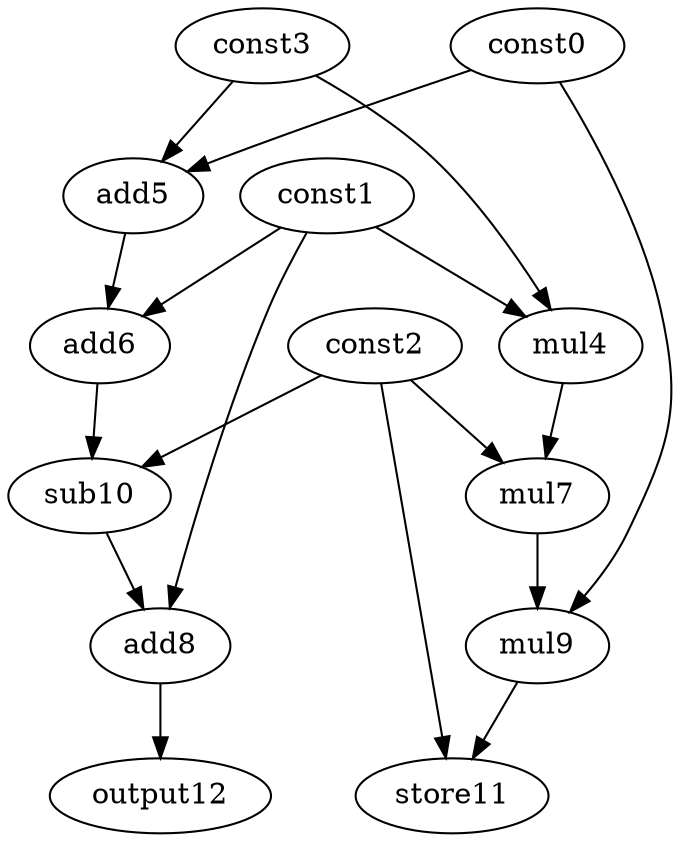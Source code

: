 digraph G { 
const0[opcode=const]; 
const1[opcode=const]; 
const2[opcode=const]; 
const3[opcode=const]; 
mul4[opcode=mul]; 
add5[opcode=add]; 
add6[opcode=add]; 
mul7[opcode=mul]; 
add8[opcode=add]; 
mul9[opcode=mul]; 
sub10[opcode=sub]; 
store11[opcode=store]; 
output12[opcode=output]; 
const1->mul4[operand=0];
const3->mul4[operand=1];
const0->add5[operand=0];
const3->add5[operand=1];
const1->add6[operand=0];
add5->add6[operand=1];
const2->mul7[operand=0];
mul4->mul7[operand=1];
const0->mul9[operand=0];
mul7->mul9[operand=1];
const2->sub10[operand=0];
add6->sub10[operand=1];
const1->add8[operand=0];
sub10->add8[operand=1];
mul9->store11[operand=0];
const2->store11[operand=1];
add8->output12[operand=0];
}
